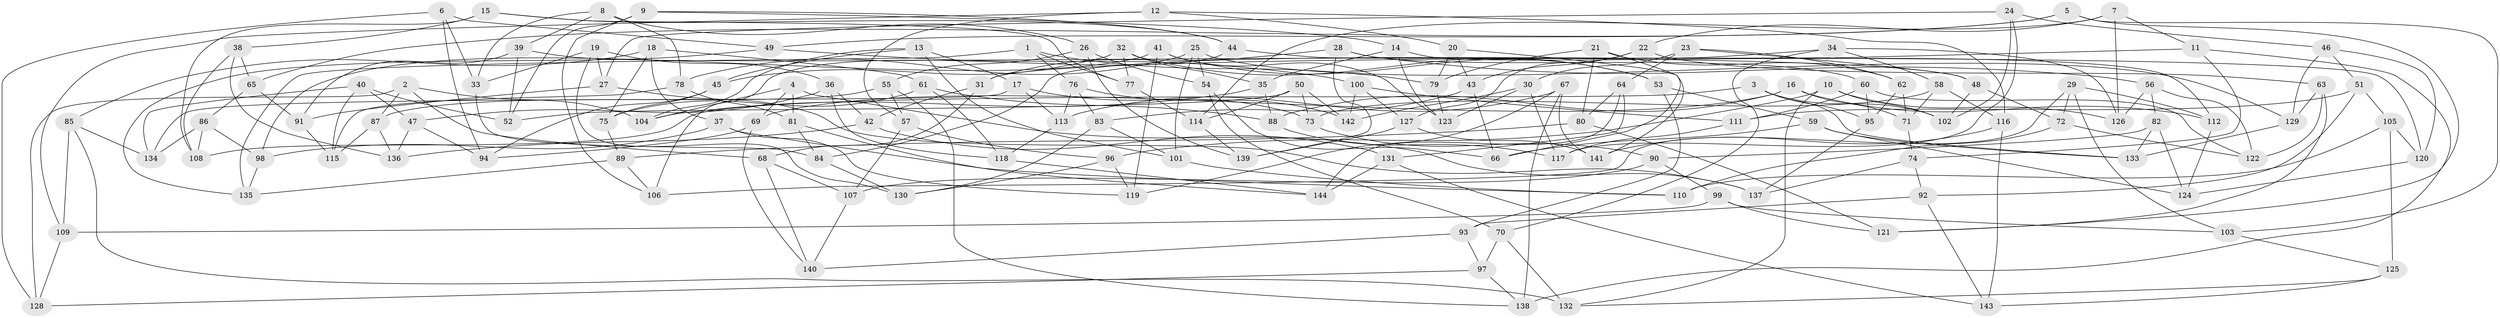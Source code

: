 // coarse degree distribution, {5: 0.10526315789473684, 4: 0.3333333333333333, 6: 0.12280701754385964, 8: 0.10526315789473684, 19: 0.017543859649122806, 10: 0.05263157894736842, 11: 0.07017543859649122, 9: 0.08771929824561403, 7: 0.07017543859649122, 3: 0.03508771929824561}
// Generated by graph-tools (version 1.1) at 2025/20/03/04/25 18:20:31]
// undirected, 144 vertices, 288 edges
graph export_dot {
graph [start="1"]
  node [color=gray90,style=filled];
  1;
  2;
  3;
  4;
  5;
  6;
  7;
  8;
  9;
  10;
  11;
  12;
  13;
  14;
  15;
  16;
  17;
  18;
  19;
  20;
  21;
  22;
  23;
  24;
  25;
  26;
  27;
  28;
  29;
  30;
  31;
  32;
  33;
  34;
  35;
  36;
  37;
  38;
  39;
  40;
  41;
  42;
  43;
  44;
  45;
  46;
  47;
  48;
  49;
  50;
  51;
  52;
  53;
  54;
  55;
  56;
  57;
  58;
  59;
  60;
  61;
  62;
  63;
  64;
  65;
  66;
  67;
  68;
  69;
  70;
  71;
  72;
  73;
  74;
  75;
  76;
  77;
  78;
  79;
  80;
  81;
  82;
  83;
  84;
  85;
  86;
  87;
  88;
  89;
  90;
  91;
  92;
  93;
  94;
  95;
  96;
  97;
  98;
  99;
  100;
  101;
  102;
  103;
  104;
  105;
  106;
  107;
  108;
  109;
  110;
  111;
  112;
  113;
  114;
  115;
  116;
  117;
  118;
  119;
  120;
  121;
  122;
  123;
  124;
  125;
  126;
  127;
  128;
  129;
  130;
  131;
  132;
  133;
  134;
  135;
  136;
  137;
  138;
  139;
  140;
  141;
  142;
  143;
  144;
  1 -- 77;
  1 -- 135;
  1 -- 76;
  1 -- 79;
  2 -- 87;
  2 -- 128;
  2 -- 104;
  2 -- 68;
  3 -- 102;
  3 -- 95;
  3 -- 133;
  3 -- 108;
  4 -- 81;
  4 -- 137;
  4 -- 104;
  4 -- 69;
  5 -- 49;
  5 -- 65;
  5 -- 103;
  5 -- 121;
  6 -- 94;
  6 -- 128;
  6 -- 49;
  6 -- 33;
  7 -- 126;
  7 -- 114;
  7 -- 22;
  7 -- 11;
  8 -- 26;
  8 -- 33;
  8 -- 78;
  8 -- 39;
  9 -- 106;
  9 -- 52;
  9 -- 44;
  9 -- 14;
  10 -- 102;
  10 -- 126;
  10 -- 96;
  10 -- 132;
  11 -- 31;
  11 -- 138;
  11 -- 74;
  12 -- 57;
  12 -- 116;
  12 -- 109;
  12 -- 20;
  13 -- 104;
  13 -- 17;
  13 -- 45;
  13 -- 101;
  14 -- 35;
  14 -- 123;
  14 -- 112;
  15 -- 108;
  15 -- 44;
  15 -- 38;
  15 -- 77;
  16 -- 69;
  16 -- 112;
  16 -- 88;
  16 -- 71;
  17 -- 73;
  17 -- 113;
  17 -- 134;
  18 -- 75;
  18 -- 85;
  18 -- 37;
  18 -- 61;
  19 -- 130;
  19 -- 27;
  19 -- 36;
  19 -- 33;
  20 -- 141;
  20 -- 79;
  20 -- 43;
  21 -- 62;
  21 -- 66;
  21 -- 79;
  21 -- 80;
  22 -- 127;
  22 -- 43;
  22 -- 63;
  23 -- 64;
  23 -- 48;
  23 -- 30;
  23 -- 62;
  24 -- 46;
  24 -- 27;
  24 -- 117;
  24 -- 102;
  25 -- 54;
  25 -- 129;
  25 -- 78;
  25 -- 101;
  26 -- 54;
  26 -- 55;
  26 -- 139;
  27 -- 91;
  27 -- 137;
  28 -- 56;
  28 -- 60;
  28 -- 31;
  28 -- 139;
  29 -- 72;
  29 -- 112;
  29 -- 106;
  29 -- 103;
  30 -- 142;
  30 -- 123;
  30 -- 117;
  31 -- 68;
  31 -- 42;
  32 -- 77;
  32 -- 45;
  32 -- 35;
  32 -- 53;
  33 -- 84;
  34 -- 70;
  34 -- 84;
  34 -- 126;
  34 -- 58;
  35 -- 88;
  35 -- 104;
  36 -- 118;
  36 -- 47;
  36 -- 42;
  37 -- 98;
  37 -- 110;
  37 -- 119;
  38 -- 108;
  38 -- 65;
  38 -- 136;
  39 -- 91;
  39 -- 48;
  39 -- 52;
  40 -- 134;
  40 -- 115;
  40 -- 52;
  40 -- 47;
  41 -- 53;
  41 -- 98;
  41 -- 119;
  41 -- 123;
  42 -- 136;
  42 -- 131;
  43 -- 66;
  43 -- 83;
  44 -- 106;
  44 -- 120;
  45 -- 75;
  45 -- 94;
  46 -- 129;
  46 -- 120;
  46 -- 51;
  47 -- 94;
  47 -- 136;
  48 -- 72;
  48 -- 102;
  49 -- 135;
  49 -- 100;
  50 -- 142;
  50 -- 114;
  50 -- 52;
  50 -- 73;
  51 -- 111;
  51 -- 105;
  51 -- 92;
  53 -- 93;
  53 -- 59;
  54 -- 70;
  54 -- 66;
  55 -- 138;
  55 -- 87;
  55 -- 57;
  56 -- 126;
  56 -- 82;
  56 -- 122;
  57 -- 96;
  57 -- 107;
  58 -- 71;
  58 -- 73;
  58 -- 116;
  59 -- 133;
  59 -- 66;
  59 -- 124;
  60 -- 111;
  60 -- 95;
  60 -- 122;
  61 -- 75;
  61 -- 88;
  61 -- 118;
  62 -- 71;
  62 -- 95;
  63 -- 129;
  63 -- 122;
  63 -- 121;
  64 -- 144;
  64 -- 80;
  64 -- 131;
  65 -- 91;
  65 -- 86;
  67 -- 141;
  67 -- 119;
  67 -- 138;
  67 -- 113;
  68 -- 140;
  68 -- 107;
  69 -- 94;
  69 -- 140;
  70 -- 132;
  70 -- 97;
  71 -- 74;
  72 -- 110;
  72 -- 122;
  73 -- 90;
  74 -- 137;
  74 -- 92;
  75 -- 89;
  76 -- 83;
  76 -- 142;
  76 -- 113;
  77 -- 114;
  78 -- 115;
  78 -- 81;
  79 -- 123;
  80 -- 89;
  80 -- 121;
  81 -- 144;
  81 -- 84;
  82 -- 133;
  82 -- 90;
  82 -- 124;
  83 -- 130;
  83 -- 101;
  84 -- 130;
  85 -- 109;
  85 -- 132;
  85 -- 134;
  86 -- 108;
  86 -- 98;
  86 -- 134;
  87 -- 115;
  87 -- 136;
  88 -- 117;
  89 -- 135;
  89 -- 106;
  90 -- 99;
  90 -- 107;
  91 -- 115;
  92 -- 93;
  92 -- 143;
  93 -- 97;
  93 -- 140;
  95 -- 137;
  96 -- 130;
  96 -- 119;
  97 -- 128;
  97 -- 138;
  98 -- 135;
  99 -- 121;
  99 -- 109;
  99 -- 103;
  100 -- 142;
  100 -- 127;
  100 -- 111;
  101 -- 110;
  103 -- 125;
  105 -- 110;
  105 -- 125;
  105 -- 120;
  107 -- 140;
  109 -- 128;
  111 -- 117;
  112 -- 124;
  113 -- 118;
  114 -- 139;
  116 -- 141;
  116 -- 143;
  118 -- 144;
  120 -- 124;
  125 -- 143;
  125 -- 132;
  127 -- 139;
  127 -- 141;
  129 -- 133;
  131 -- 144;
  131 -- 143;
}
